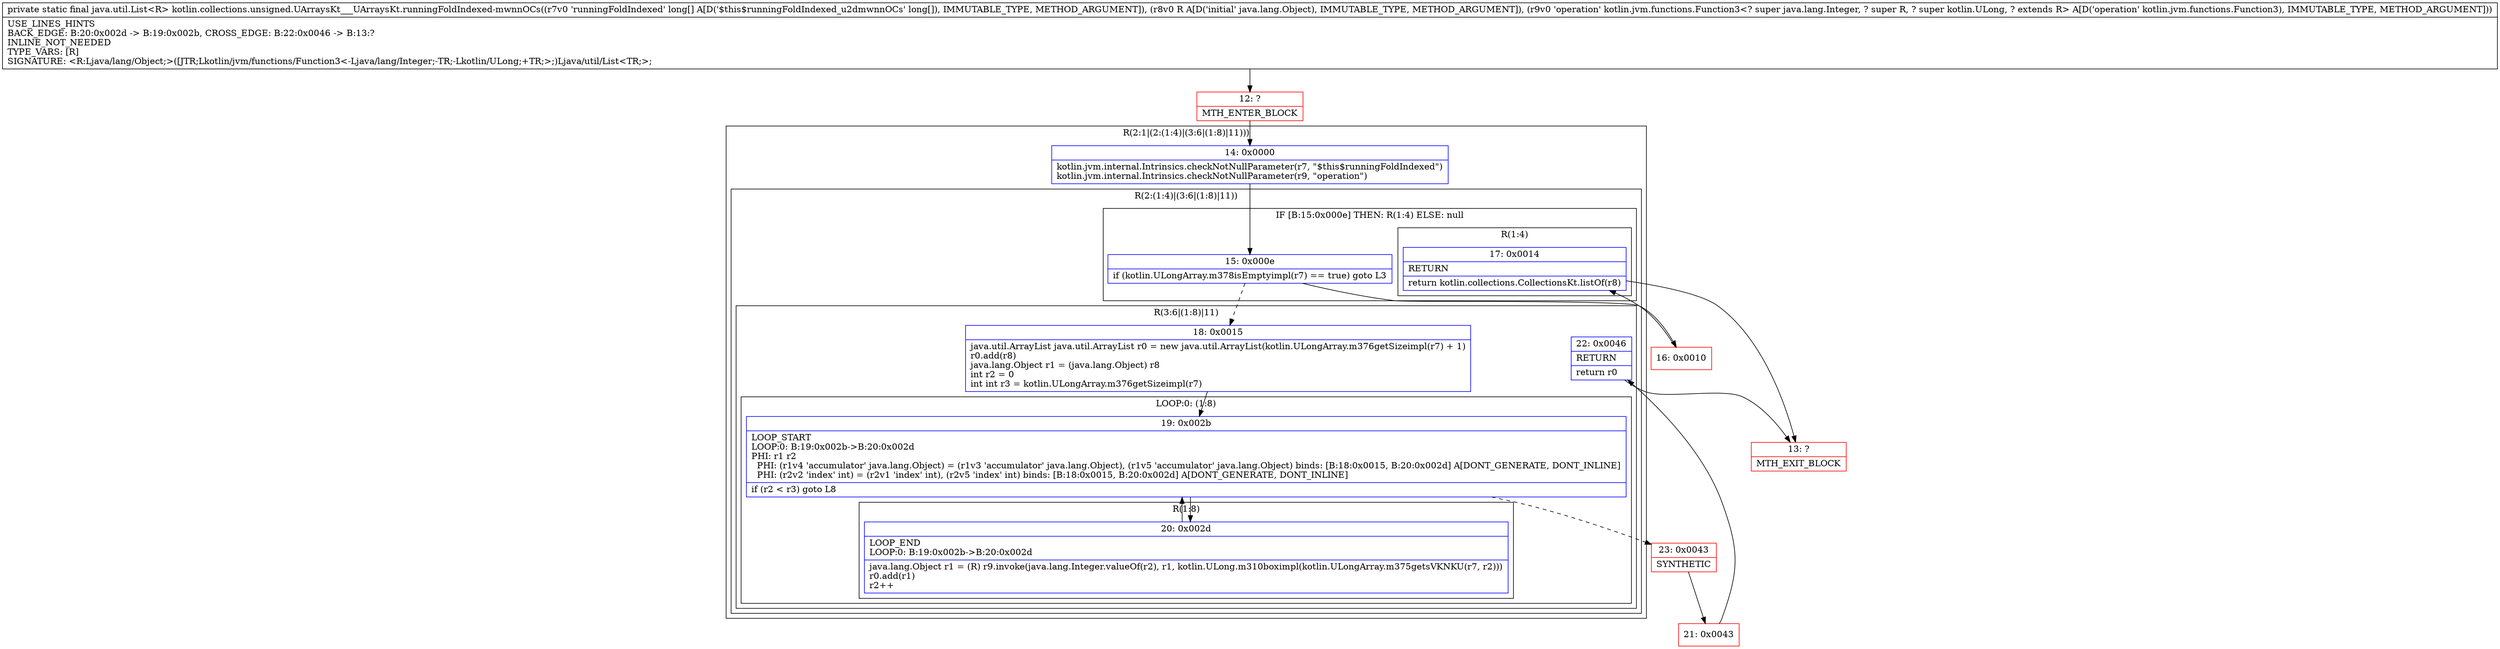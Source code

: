 digraph "CFG forkotlin.collections.unsigned.UArraysKt___UArraysKt.runningFoldIndexed\-mwnnOCs([JLjava\/lang\/Object;Lkotlin\/jvm\/functions\/Function3;)Ljava\/util\/List;" {
subgraph cluster_Region_312212852 {
label = "R(2:1|(2:(1:4)|(3:6|(1:8)|11)))";
node [shape=record,color=blue];
Node_14 [shape=record,label="{14\:\ 0x0000|kotlin.jvm.internal.Intrinsics.checkNotNullParameter(r7, \"$this$runningFoldIndexed\")\lkotlin.jvm.internal.Intrinsics.checkNotNullParameter(r9, \"operation\")\l}"];
subgraph cluster_Region_1525034351 {
label = "R(2:(1:4)|(3:6|(1:8)|11))";
node [shape=record,color=blue];
subgraph cluster_IfRegion_265578244 {
label = "IF [B:15:0x000e] THEN: R(1:4) ELSE: null";
node [shape=record,color=blue];
Node_15 [shape=record,label="{15\:\ 0x000e|if (kotlin.ULongArray.m378isEmptyimpl(r7) == true) goto L3\l}"];
subgraph cluster_Region_1996954517 {
label = "R(1:4)";
node [shape=record,color=blue];
Node_17 [shape=record,label="{17\:\ 0x0014|RETURN\l|return kotlin.collections.CollectionsKt.listOf(r8)\l}"];
}
}
subgraph cluster_Region_865110103 {
label = "R(3:6|(1:8)|11)";
node [shape=record,color=blue];
Node_18 [shape=record,label="{18\:\ 0x0015|java.util.ArrayList java.util.ArrayList r0 = new java.util.ArrayList(kotlin.ULongArray.m376getSizeimpl(r7) + 1)\lr0.add(r8)\ljava.lang.Object r1 = (java.lang.Object) r8\lint r2 = 0\lint int r3 = kotlin.ULongArray.m376getSizeimpl(r7)\l}"];
subgraph cluster_LoopRegion_1235261036 {
label = "LOOP:0: (1:8)";
node [shape=record,color=blue];
Node_19 [shape=record,label="{19\:\ 0x002b|LOOP_START\lLOOP:0: B:19:0x002b\-\>B:20:0x002d\lPHI: r1 r2 \l  PHI: (r1v4 'accumulator' java.lang.Object) = (r1v3 'accumulator' java.lang.Object), (r1v5 'accumulator' java.lang.Object) binds: [B:18:0x0015, B:20:0x002d] A[DONT_GENERATE, DONT_INLINE]\l  PHI: (r2v2 'index' int) = (r2v1 'index' int), (r2v5 'index' int) binds: [B:18:0x0015, B:20:0x002d] A[DONT_GENERATE, DONT_INLINE]\l|if (r2 \< r3) goto L8\l}"];
subgraph cluster_Region_1618500047 {
label = "R(1:8)";
node [shape=record,color=blue];
Node_20 [shape=record,label="{20\:\ 0x002d|LOOP_END\lLOOP:0: B:19:0x002b\-\>B:20:0x002d\l|java.lang.Object r1 = (R) r9.invoke(java.lang.Integer.valueOf(r2), r1, kotlin.ULong.m310boximpl(kotlin.ULongArray.m375getsVKNKU(r7, r2)))\lr0.add(r1)\lr2++\l}"];
}
}
Node_22 [shape=record,label="{22\:\ 0x0046|RETURN\l|return r0\l}"];
}
}
}
Node_12 [shape=record,color=red,label="{12\:\ ?|MTH_ENTER_BLOCK\l}"];
Node_16 [shape=record,color=red,label="{16\:\ 0x0010}"];
Node_13 [shape=record,color=red,label="{13\:\ ?|MTH_EXIT_BLOCK\l}"];
Node_23 [shape=record,color=red,label="{23\:\ 0x0043|SYNTHETIC\l}"];
Node_21 [shape=record,color=red,label="{21\:\ 0x0043}"];
MethodNode[shape=record,label="{private static final java.util.List\<R\> kotlin.collections.unsigned.UArraysKt___UArraysKt.runningFoldIndexed\-mwnnOCs((r7v0 'runningFoldIndexed' long[] A[D('$this$runningFoldIndexed_u2dmwnnOCs' long[]), IMMUTABLE_TYPE, METHOD_ARGUMENT]), (r8v0 R A[D('initial' java.lang.Object), IMMUTABLE_TYPE, METHOD_ARGUMENT]), (r9v0 'operation' kotlin.jvm.functions.Function3\<? super java.lang.Integer, ? super R, ? super kotlin.ULong, ? extends R\> A[D('operation' kotlin.jvm.functions.Function3), IMMUTABLE_TYPE, METHOD_ARGUMENT]))  | USE_LINES_HINTS\lBACK_EDGE: B:20:0x002d \-\> B:19:0x002b, CROSS_EDGE: B:22:0x0046 \-\> B:13:?\lINLINE_NOT_NEEDED\lTYPE_VARS: [R]\lSIGNATURE: \<R:Ljava\/lang\/Object;\>([JTR;Lkotlin\/jvm\/functions\/Function3\<\-Ljava\/lang\/Integer;\-TR;\-Lkotlin\/ULong;+TR;\>;)Ljava\/util\/List\<TR;\>;\l}"];
MethodNode -> Node_12;Node_14 -> Node_15;
Node_15 -> Node_16;
Node_15 -> Node_18[style=dashed];
Node_17 -> Node_13;
Node_18 -> Node_19;
Node_19 -> Node_20;
Node_19 -> Node_23[style=dashed];
Node_20 -> Node_19;
Node_22 -> Node_13;
Node_12 -> Node_14;
Node_16 -> Node_17;
Node_23 -> Node_21;
Node_21 -> Node_22;
}

